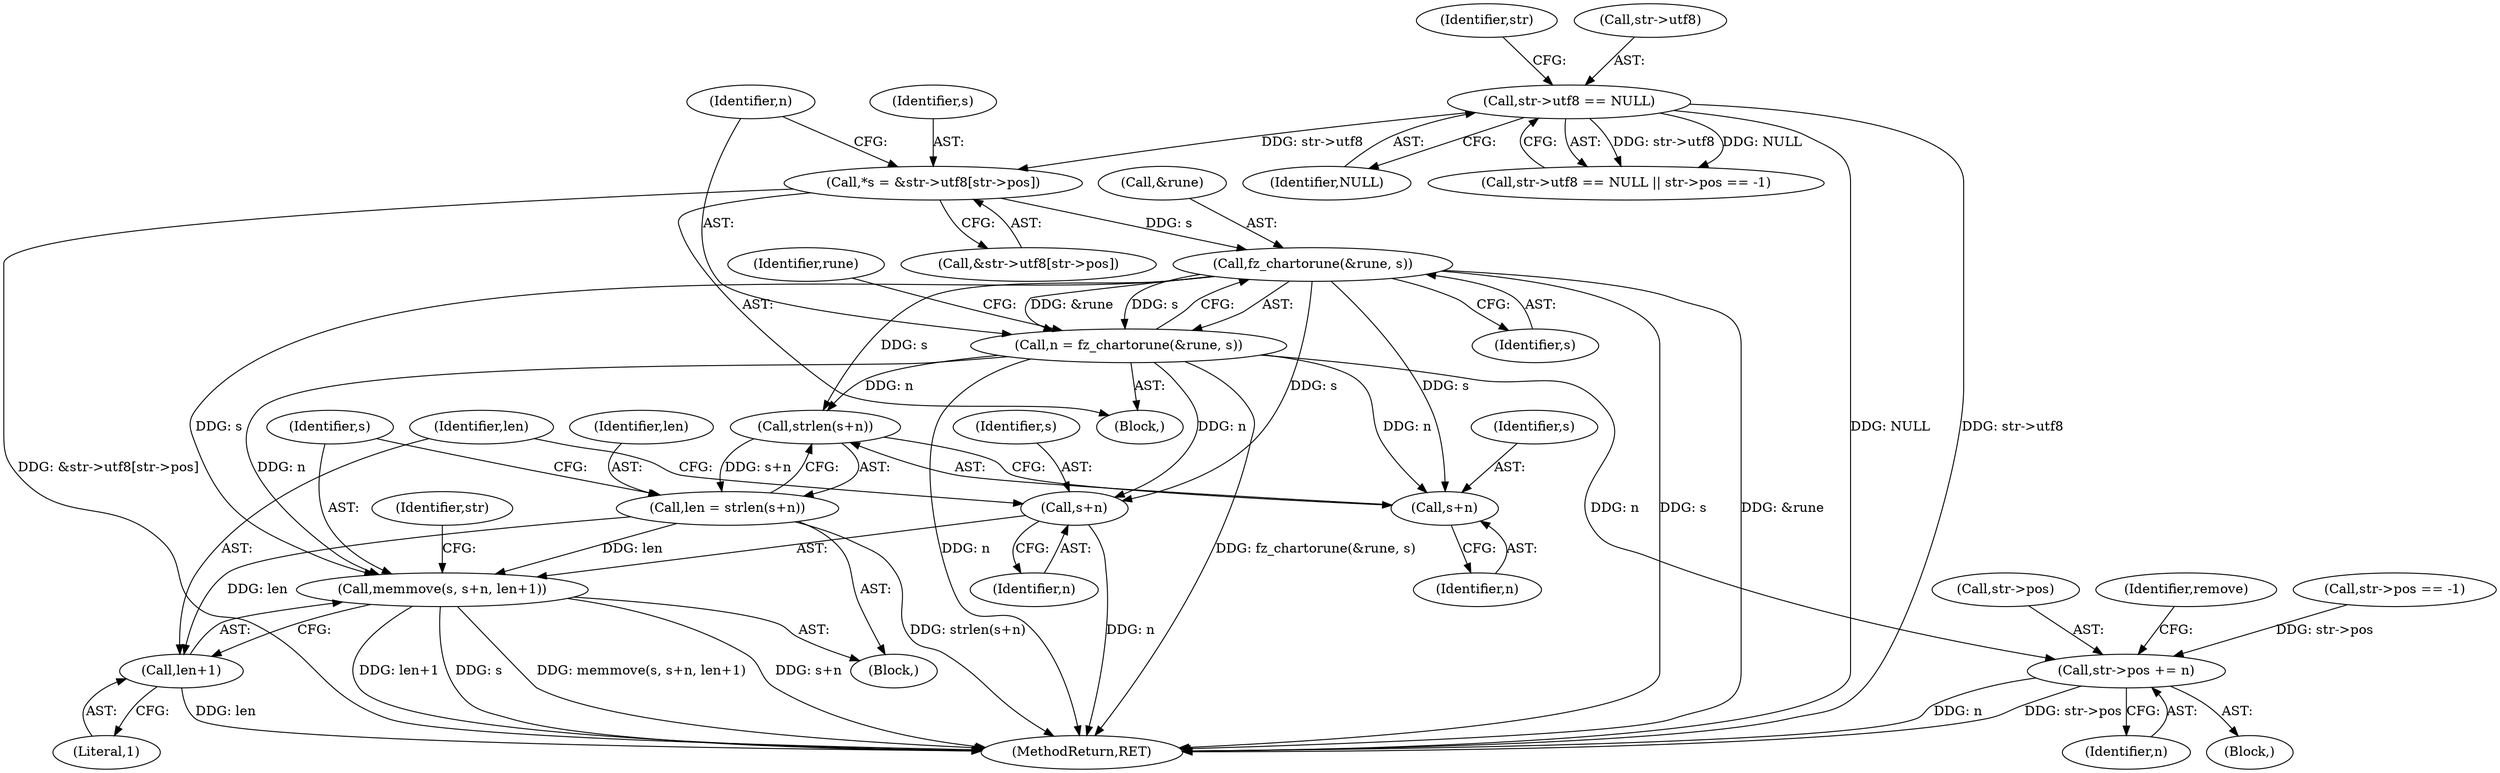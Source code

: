 digraph "0_ghostscript_97096297d409ec6f206298444ba00719607e8ba8_0@array" {
"1000128" [label="(Call,*s = &str->utf8[str->pos])"];
"1000113" [label="(Call,str->utf8 == NULL)"];
"1000142" [label="(Call,fz_chartorune(&rune, s))"];
"1000140" [label="(Call,n = fz_chartorune(&rune, s))"];
"1000151" [label="(Call,str->pos += n)"];
"1000183" [label="(Call,strlen(s+n))"];
"1000181" [label="(Call,len = strlen(s+n))"];
"1000187" [label="(Call,memmove(s, s+n, len+1))"];
"1000192" [label="(Call,len+1)"];
"1000184" [label="(Call,s+n)"];
"1000189" [label="(Call,s+n)"];
"1000189" [label="(Call,s+n)"];
"1000193" [label="(Identifier,len)"];
"1000179" [label="(Identifier,remove)"];
"1000141" [label="(Identifier,n)"];
"1000203" [label="(MethodReturn,RET)"];
"1000185" [label="(Identifier,s)"];
"1000191" [label="(Identifier,n)"];
"1000180" [label="(Block,)"];
"1000113" [label="(Call,str->utf8 == NULL)"];
"1000192" [label="(Call,len+1)"];
"1000194" [label="(Literal,1)"];
"1000151" [label="(Call,str->pos += n)"];
"1000118" [label="(Call,str->pos == -1)"];
"1000126" [label="(Block,)"];
"1000152" [label="(Call,str->pos)"];
"1000130" [label="(Call,&str->utf8[str->pos])"];
"1000128" [label="(Call,*s = &str->utf8[str->pos])"];
"1000187" [label="(Call,memmove(s, s+n, len+1))"];
"1000142" [label="(Call,fz_chartorune(&rune, s))"];
"1000190" [label="(Identifier,s)"];
"1000148" [label="(Identifier,rune)"];
"1000129" [label="(Identifier,s)"];
"1000150" [label="(Block,)"];
"1000143" [label="(Call,&rune)"];
"1000188" [label="(Identifier,s)"];
"1000181" [label="(Call,len = strlen(s+n))"];
"1000120" [label="(Identifier,str)"];
"1000182" [label="(Identifier,len)"];
"1000155" [label="(Identifier,n)"];
"1000197" [label="(Identifier,str)"];
"1000112" [label="(Call,str->utf8 == NULL || str->pos == -1)"];
"1000117" [label="(Identifier,NULL)"];
"1000114" [label="(Call,str->utf8)"];
"1000183" [label="(Call,strlen(s+n))"];
"1000145" [label="(Identifier,s)"];
"1000184" [label="(Call,s+n)"];
"1000140" [label="(Call,n = fz_chartorune(&rune, s))"];
"1000186" [label="(Identifier,n)"];
"1000128" -> "1000126"  [label="AST: "];
"1000128" -> "1000130"  [label="CFG: "];
"1000129" -> "1000128"  [label="AST: "];
"1000130" -> "1000128"  [label="AST: "];
"1000141" -> "1000128"  [label="CFG: "];
"1000128" -> "1000203"  [label="DDG: &str->utf8[str->pos]"];
"1000113" -> "1000128"  [label="DDG: str->utf8"];
"1000128" -> "1000142"  [label="DDG: s"];
"1000113" -> "1000112"  [label="AST: "];
"1000113" -> "1000117"  [label="CFG: "];
"1000114" -> "1000113"  [label="AST: "];
"1000117" -> "1000113"  [label="AST: "];
"1000120" -> "1000113"  [label="CFG: "];
"1000112" -> "1000113"  [label="CFG: "];
"1000113" -> "1000203"  [label="DDG: NULL"];
"1000113" -> "1000203"  [label="DDG: str->utf8"];
"1000113" -> "1000112"  [label="DDG: str->utf8"];
"1000113" -> "1000112"  [label="DDG: NULL"];
"1000142" -> "1000140"  [label="AST: "];
"1000142" -> "1000145"  [label="CFG: "];
"1000143" -> "1000142"  [label="AST: "];
"1000145" -> "1000142"  [label="AST: "];
"1000140" -> "1000142"  [label="CFG: "];
"1000142" -> "1000203"  [label="DDG: &rune"];
"1000142" -> "1000203"  [label="DDG: s"];
"1000142" -> "1000140"  [label="DDG: &rune"];
"1000142" -> "1000140"  [label="DDG: s"];
"1000142" -> "1000183"  [label="DDG: s"];
"1000142" -> "1000184"  [label="DDG: s"];
"1000142" -> "1000187"  [label="DDG: s"];
"1000142" -> "1000189"  [label="DDG: s"];
"1000140" -> "1000126"  [label="AST: "];
"1000141" -> "1000140"  [label="AST: "];
"1000148" -> "1000140"  [label="CFG: "];
"1000140" -> "1000203"  [label="DDG: n"];
"1000140" -> "1000203"  [label="DDG: fz_chartorune(&rune, s)"];
"1000140" -> "1000151"  [label="DDG: n"];
"1000140" -> "1000183"  [label="DDG: n"];
"1000140" -> "1000184"  [label="DDG: n"];
"1000140" -> "1000187"  [label="DDG: n"];
"1000140" -> "1000189"  [label="DDG: n"];
"1000151" -> "1000150"  [label="AST: "];
"1000151" -> "1000155"  [label="CFG: "];
"1000152" -> "1000151"  [label="AST: "];
"1000155" -> "1000151"  [label="AST: "];
"1000179" -> "1000151"  [label="CFG: "];
"1000151" -> "1000203"  [label="DDG: str->pos"];
"1000151" -> "1000203"  [label="DDG: n"];
"1000118" -> "1000151"  [label="DDG: str->pos"];
"1000183" -> "1000181"  [label="AST: "];
"1000183" -> "1000184"  [label="CFG: "];
"1000184" -> "1000183"  [label="AST: "];
"1000181" -> "1000183"  [label="CFG: "];
"1000183" -> "1000181"  [label="DDG: s+n"];
"1000181" -> "1000180"  [label="AST: "];
"1000182" -> "1000181"  [label="AST: "];
"1000188" -> "1000181"  [label="CFG: "];
"1000181" -> "1000203"  [label="DDG: strlen(s+n)"];
"1000181" -> "1000187"  [label="DDG: len"];
"1000181" -> "1000192"  [label="DDG: len"];
"1000187" -> "1000180"  [label="AST: "];
"1000187" -> "1000192"  [label="CFG: "];
"1000188" -> "1000187"  [label="AST: "];
"1000189" -> "1000187"  [label="AST: "];
"1000192" -> "1000187"  [label="AST: "];
"1000197" -> "1000187"  [label="CFG: "];
"1000187" -> "1000203"  [label="DDG: s"];
"1000187" -> "1000203"  [label="DDG: memmove(s, s+n, len+1)"];
"1000187" -> "1000203"  [label="DDG: s+n"];
"1000187" -> "1000203"  [label="DDG: len+1"];
"1000192" -> "1000194"  [label="CFG: "];
"1000193" -> "1000192"  [label="AST: "];
"1000194" -> "1000192"  [label="AST: "];
"1000192" -> "1000203"  [label="DDG: len"];
"1000184" -> "1000186"  [label="CFG: "];
"1000185" -> "1000184"  [label="AST: "];
"1000186" -> "1000184"  [label="AST: "];
"1000189" -> "1000191"  [label="CFG: "];
"1000190" -> "1000189"  [label="AST: "];
"1000191" -> "1000189"  [label="AST: "];
"1000193" -> "1000189"  [label="CFG: "];
"1000189" -> "1000203"  [label="DDG: n"];
}
